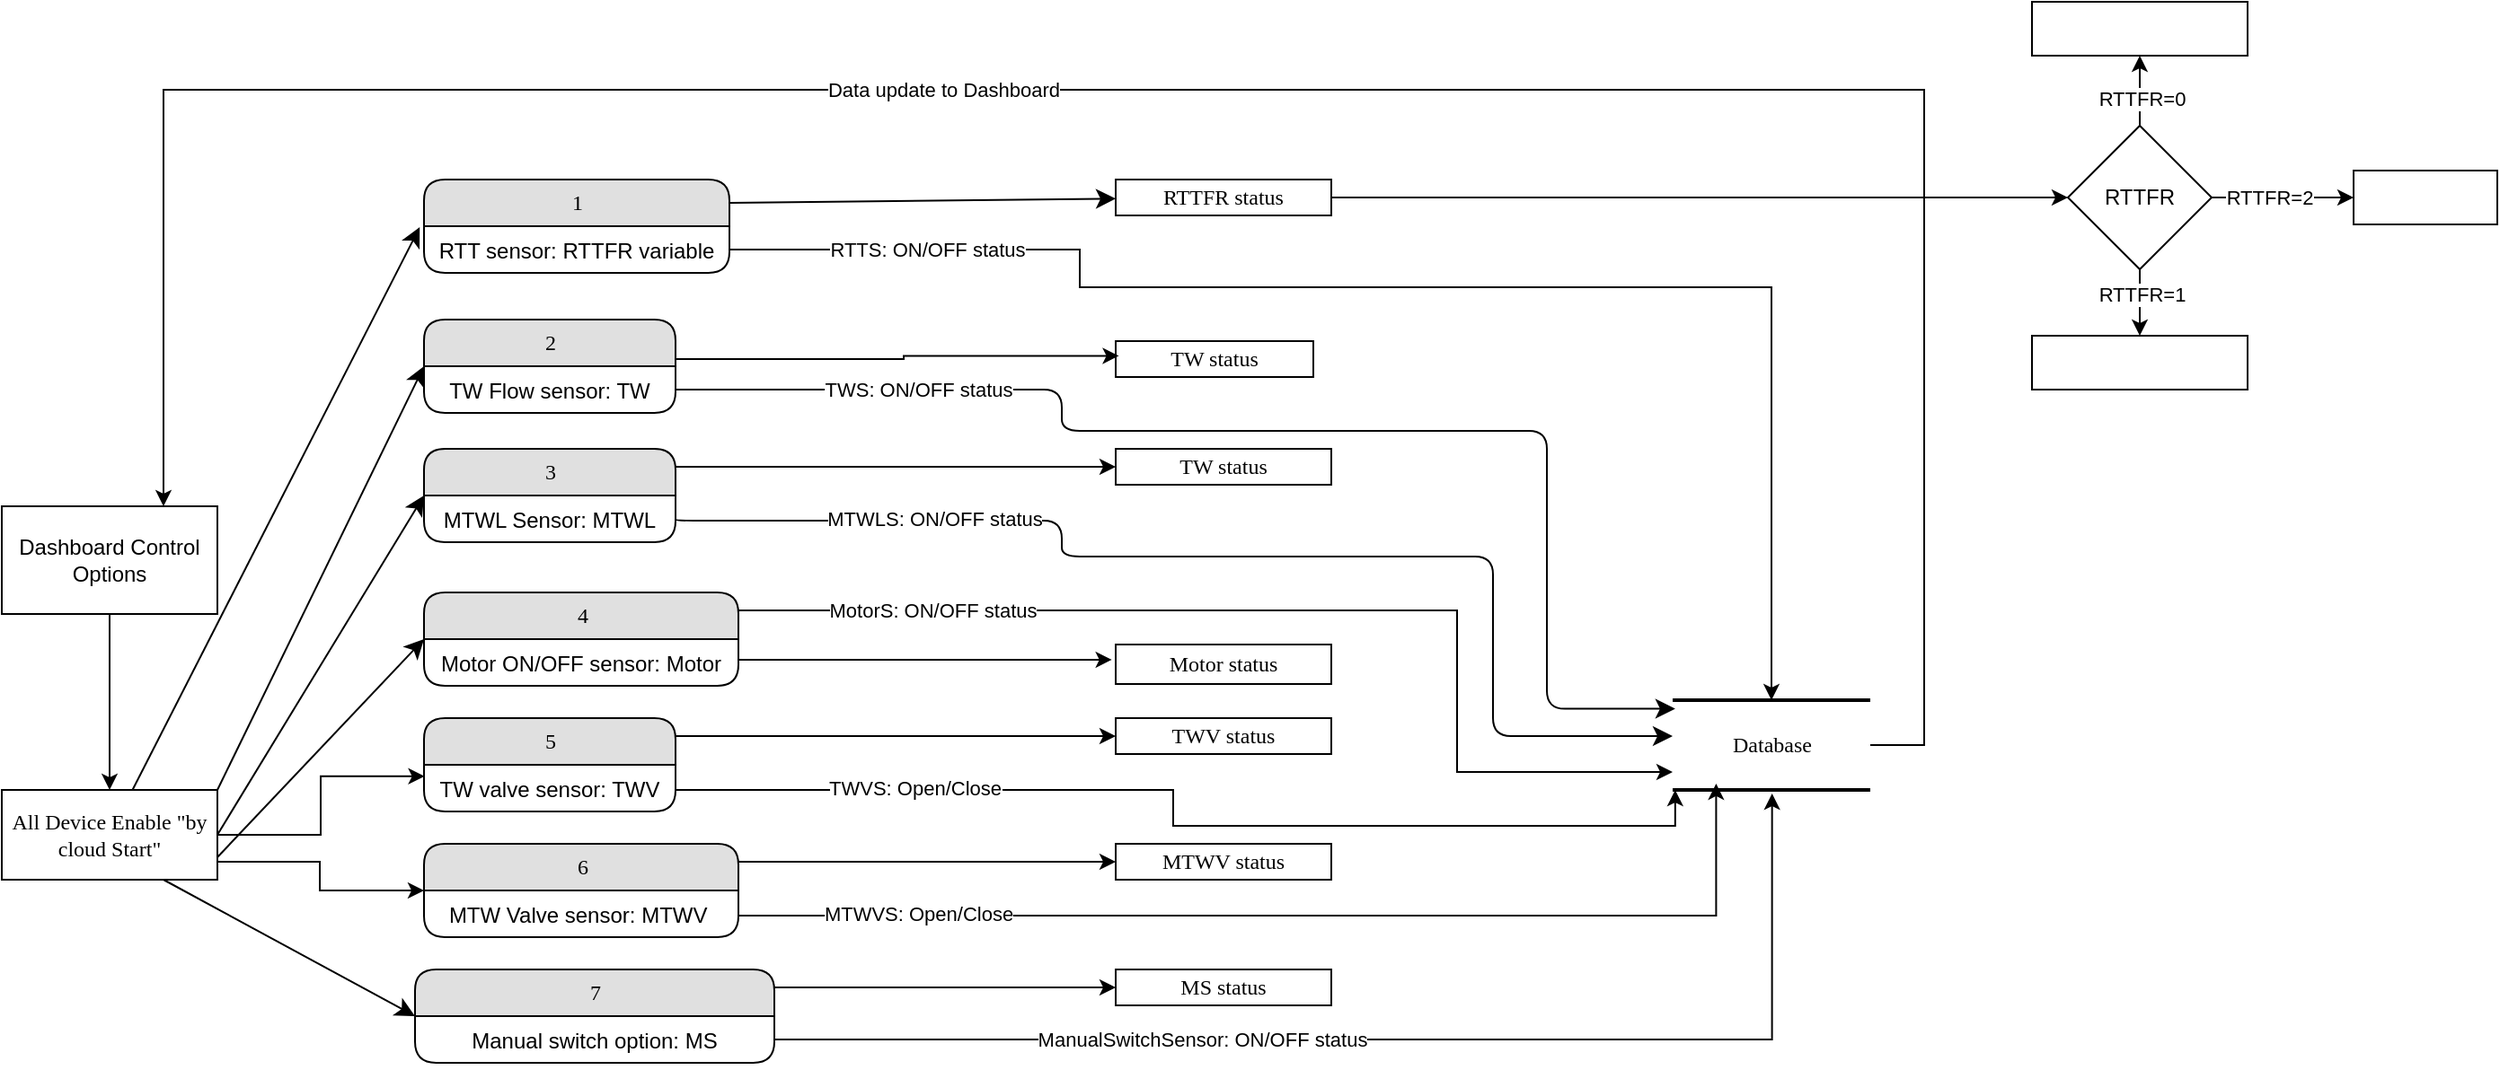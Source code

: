 <mxfile version="26.0.5">
  <diagram name="Page-1" id="52a04d89-c75d-2922-d76d-85b35f80e030">
    <mxGraphModel dx="1112" dy="1321" grid="1" gridSize="10" guides="1" tooltips="1" connect="1" arrows="1" fold="1" page="1" pageScale="1" pageWidth="1100" pageHeight="850" background="none" math="0" shadow="0">
      <root>
        <mxCell id="0" />
        <mxCell id="1" parent="0" />
        <mxCell id="dTGAiHR_OEUd41CjqDOk-23" style="edgeStyle=orthogonalEdgeStyle;rounded=0;orthogonalLoop=1;jettySize=auto;html=1;entryX=0.75;entryY=0;entryDx=0;entryDy=0;" edge="1" parent="1" source="21ea969265ad0168-30" target="dTGAiHR_OEUd41CjqDOk-20">
          <mxGeometry relative="1" as="geometry">
            <Array as="points">
              <mxPoint x="1130" y="-65" />
              <mxPoint x="1130" y="-430" />
              <mxPoint x="150" y="-430" />
            </Array>
          </mxGeometry>
        </mxCell>
        <mxCell id="dTGAiHR_OEUd41CjqDOk-28" value="Data update to Dashboard" style="edgeLabel;html=1;align=center;verticalAlign=middle;resizable=0;points=[];" vertex="1" connectable="0" parent="dTGAiHR_OEUd41CjqDOk-23">
          <mxGeometry x="-0.513" y="1" relative="1" as="geometry">
            <mxPoint x="-545" y="-4" as="offset" />
          </mxGeometry>
        </mxCell>
        <mxCell id="21ea969265ad0168-30" value="Database" style="html=1;rounded=0;shadow=0;comic=0;labelBackgroundColor=none;strokeWidth=2;fontFamily=Verdana;fontSize=12;align=center;shape=mxgraph.ios7ui.horLines;" parent="1" vertex="1">
          <mxGeometry x="990" y="-90" width="110" height="50" as="geometry" />
        </mxCell>
        <mxCell id="dTGAiHR_OEUd41CjqDOk-65" style="edgeStyle=orthogonalEdgeStyle;rounded=0;orthogonalLoop=1;jettySize=auto;html=1;entryX=0;entryY=0.5;entryDx=0;entryDy=0;" edge="1" parent="1" source="17472293e6e8944d-29" target="dTGAiHR_OEUd41CjqDOk-66">
          <mxGeometry relative="1" as="geometry">
            <mxPoint x="1240" y="-370" as="targetPoint" />
          </mxGeometry>
        </mxCell>
        <mxCell id="17472293e6e8944d-29" value="RTTFR status" style="whiteSpace=wrap;html=1;rounded=0;shadow=0;comic=0;labelBackgroundColor=none;strokeWidth=1;fontFamily=Verdana;fontSize=12;align=center;" parent="1" vertex="1">
          <mxGeometry x="680" y="-380" width="120" height="20" as="geometry" />
        </mxCell>
        <mxCell id="1fdf3b25b50cf41e-27" style="edgeStyle=none;html=1;labelBackgroundColor=none;startFill=0;startSize=8;endFill=1;endSize=8;fontFamily=Verdana;fontSize=12;entryX=-0.014;entryY=0.021;entryDx=0;entryDy=0;entryPerimeter=0;" parent="1" source="17472293e6e8944d-30" target="1fdf3b25b50cf41e-2" edge="1">
          <mxGeometry relative="1" as="geometry" />
        </mxCell>
        <mxCell id="dTGAiHR_OEUd41CjqDOk-44" style="edgeStyle=orthogonalEdgeStyle;rounded=0;orthogonalLoop=1;jettySize=auto;html=1;entryX=0;entryY=0.5;entryDx=0;entryDy=0;" edge="1" parent="1" source="17472293e6e8944d-30" target="dTGAiHR_OEUd41CjqDOk-41">
          <mxGeometry relative="1" as="geometry">
            <Array as="points">
              <mxPoint x="237" />
              <mxPoint x="237" y="16" />
            </Array>
          </mxGeometry>
        </mxCell>
        <mxCell id="17472293e6e8944d-30" value="All Device Enable &quot;by cloud Start&quot;" style="whiteSpace=wrap;html=1;rounded=0;shadow=0;comic=0;labelBackgroundColor=none;strokeWidth=1;fontFamily=Verdana;fontSize=12;align=center;" parent="1" vertex="1">
          <mxGeometry x="60" y="-40" width="120" height="50" as="geometry" />
        </mxCell>
        <mxCell id="1fdf3b25b50cf41e-28" style="edgeStyle=none;html=1;labelBackgroundColor=none;startFill=0;startSize=8;endFill=1;endSize=8;fontFamily=Verdana;fontSize=12;exitX=1;exitY=0.25;exitDx=0;exitDy=0;" parent="1" source="1fdf3b25b50cf41e-1" target="17472293e6e8944d-29" edge="1">
          <mxGeometry relative="1" as="geometry" />
        </mxCell>
        <mxCell id="1fdf3b25b50cf41e-1" value="1" style="swimlane;html=1;fontStyle=0;childLayout=stackLayout;horizontal=1;startSize=26;fillColor=#e0e0e0;horizontalStack=0;resizeParent=1;resizeLast=0;collapsible=1;marginBottom=0;swimlaneFillColor=#ffffff;align=center;rounded=1;shadow=0;comic=0;labelBackgroundColor=none;strokeWidth=1;fontFamily=Verdana;fontSize=12" parent="1" vertex="1">
          <mxGeometry x="295" y="-380" width="170" height="52" as="geometry" />
        </mxCell>
        <mxCell id="1fdf3b25b50cf41e-2" value="RTT sensor: RTTFR variable" style="text;html=1;strokeColor=none;fillColor=none;spacingLeft=4;spacingRight=4;whiteSpace=wrap;overflow=hidden;rotatable=0;points=[[0,0.5],[1,0.5]];portConstraint=eastwest;align=center;" parent="1fdf3b25b50cf41e-1" vertex="1">
          <mxGeometry y="26" width="170" height="26" as="geometry" />
        </mxCell>
        <mxCell id="dTGAiHR_OEUd41CjqDOk-2" value="2" style="swimlane;html=1;fontStyle=0;childLayout=stackLayout;horizontal=1;startSize=26;fillColor=#e0e0e0;horizontalStack=0;resizeParent=1;resizeLast=0;collapsible=1;marginBottom=0;swimlaneFillColor=#ffffff;align=center;rounded=1;shadow=0;comic=0;labelBackgroundColor=none;strokeWidth=1;fontFamily=Verdana;fontSize=12" vertex="1" parent="1">
          <mxGeometry x="295" y="-302" width="140" height="52" as="geometry" />
        </mxCell>
        <mxCell id="dTGAiHR_OEUd41CjqDOk-3" value="TW Flow sensor: TW" style="text;html=1;strokeColor=none;fillColor=none;spacingLeft=4;spacingRight=4;whiteSpace=wrap;overflow=hidden;rotatable=0;points=[[0,0.5],[1,0.5]];portConstraint=eastwest;align=center;" vertex="1" parent="dTGAiHR_OEUd41CjqDOk-2">
          <mxGeometry y="26" width="140" height="26" as="geometry" />
        </mxCell>
        <mxCell id="dTGAiHR_OEUd41CjqDOk-4" style="edgeStyle=none;html=1;labelBackgroundColor=none;startFill=0;startSize=8;endFill=1;endSize=8;fontFamily=Verdana;fontSize=12;entryX=0;entryY=0.5;entryDx=0;entryDy=0;exitX=1;exitY=0;exitDx=0;exitDy=0;" edge="1" parent="1" source="17472293e6e8944d-30" target="dTGAiHR_OEUd41CjqDOk-2">
          <mxGeometry relative="1" as="geometry">
            <mxPoint x="161" y="65" as="sourcePoint" />
            <mxPoint x="298" y="-43" as="targetPoint" />
          </mxGeometry>
        </mxCell>
        <mxCell id="dTGAiHR_OEUd41CjqDOk-34" style="edgeStyle=orthogonalEdgeStyle;rounded=0;orthogonalLoop=1;jettySize=auto;html=1;" edge="1" parent="1" source="dTGAiHR_OEUd41CjqDOk-5" target="dTGAiHR_OEUd41CjqDOk-32">
          <mxGeometry relative="1" as="geometry">
            <Array as="points">
              <mxPoint x="550" y="-220" />
              <mxPoint x="550" y="-220" />
            </Array>
          </mxGeometry>
        </mxCell>
        <mxCell id="dTGAiHR_OEUd41CjqDOk-5" value="3" style="swimlane;html=1;fontStyle=0;childLayout=stackLayout;horizontal=1;startSize=26;fillColor=#e0e0e0;horizontalStack=0;resizeParent=1;resizeLast=0;collapsible=1;marginBottom=0;swimlaneFillColor=#ffffff;align=center;rounded=1;shadow=0;comic=0;labelBackgroundColor=none;strokeWidth=1;fontFamily=Verdana;fontSize=12" vertex="1" parent="1">
          <mxGeometry x="295" y="-230" width="140" height="52" as="geometry" />
        </mxCell>
        <mxCell id="dTGAiHR_OEUd41CjqDOk-6" value="MTWL Sensor: MTWL" style="text;html=1;strokeColor=none;fillColor=none;spacingLeft=4;spacingRight=4;whiteSpace=wrap;overflow=hidden;rotatable=0;points=[[0,0.5],[1,0.5]];portConstraint=eastwest;align=center;" vertex="1" parent="dTGAiHR_OEUd41CjqDOk-5">
          <mxGeometry y="26" width="140" height="26" as="geometry" />
        </mxCell>
        <mxCell id="dTGAiHR_OEUd41CjqDOk-7" style="edgeStyle=none;html=1;labelBackgroundColor=none;startFill=0;startSize=8;endFill=1;endSize=8;fontFamily=Verdana;fontSize=12;entryX=0;entryY=0.5;entryDx=0;entryDy=0;exitX=1;exitY=0.5;exitDx=0;exitDy=0;" edge="1" parent="1" target="dTGAiHR_OEUd41CjqDOk-5" source="17472293e6e8944d-30">
          <mxGeometry relative="1" as="geometry">
            <mxPoint x="180" y="154" as="sourcePoint" />
            <mxPoint x="298" y="43" as="targetPoint" />
          </mxGeometry>
        </mxCell>
        <mxCell id="dTGAiHR_OEUd41CjqDOk-8" value="4" style="swimlane;html=1;fontStyle=0;childLayout=stackLayout;horizontal=1;startSize=26;fillColor=#e0e0e0;horizontalStack=0;resizeParent=1;resizeLast=0;collapsible=1;marginBottom=0;swimlaneFillColor=#ffffff;align=center;rounded=1;shadow=0;comic=0;labelBackgroundColor=none;strokeWidth=1;fontFamily=Verdana;fontSize=12" vertex="1" parent="1">
          <mxGeometry x="295" y="-150" width="175" height="52" as="geometry" />
        </mxCell>
        <mxCell id="dTGAiHR_OEUd41CjqDOk-9" value="Motor ON/OFF sensor: Motor" style="text;html=1;strokeColor=none;fillColor=none;spacingLeft=4;spacingRight=4;whiteSpace=wrap;overflow=hidden;rotatable=0;points=[[0,0.5],[1,0.5]];portConstraint=eastwest;align=center;" vertex="1" parent="dTGAiHR_OEUd41CjqDOk-8">
          <mxGeometry y="26" width="175" height="26" as="geometry" />
        </mxCell>
        <mxCell id="dTGAiHR_OEUd41CjqDOk-10" style="edgeStyle=none;html=1;labelBackgroundColor=none;startFill=0;startSize=8;endFill=1;endSize=8;fontFamily=Verdana;fontSize=12;entryX=0;entryY=0.5;entryDx=0;entryDy=0;exitX=1;exitY=0.75;exitDx=0;exitDy=0;" edge="1" parent="1" target="dTGAiHR_OEUd41CjqDOk-8" source="17472293e6e8944d-30">
          <mxGeometry relative="1" as="geometry">
            <mxPoint x="180" y="144" as="sourcePoint" />
            <mxPoint x="298" y="33" as="targetPoint" />
          </mxGeometry>
        </mxCell>
        <mxCell id="dTGAiHR_OEUd41CjqDOk-61" style="edgeStyle=orthogonalEdgeStyle;rounded=0;orthogonalLoop=1;jettySize=auto;html=1;entryX=0;entryY=0.5;entryDx=0;entryDy=0;" edge="1" parent="1" source="dTGAiHR_OEUd41CjqDOk-12" target="dTGAiHR_OEUd41CjqDOk-60">
          <mxGeometry relative="1" as="geometry">
            <Array as="points">
              <mxPoint x="530" y="70" />
              <mxPoint x="530" y="70" />
            </Array>
          </mxGeometry>
        </mxCell>
        <mxCell id="dTGAiHR_OEUd41CjqDOk-12" value="7" style="swimlane;html=1;fontStyle=0;childLayout=stackLayout;horizontal=1;startSize=26;fillColor=#e0e0e0;horizontalStack=0;resizeParent=1;resizeLast=0;collapsible=1;marginBottom=0;swimlaneFillColor=#ffffff;align=center;rounded=1;shadow=0;comic=0;labelBackgroundColor=none;strokeWidth=1;fontFamily=Verdana;fontSize=12" vertex="1" parent="1">
          <mxGeometry x="290" y="60" width="200" height="52" as="geometry" />
        </mxCell>
        <mxCell id="dTGAiHR_OEUd41CjqDOk-13" value="Manual switch option: MS" style="text;html=1;strokeColor=none;fillColor=none;spacingLeft=4;spacingRight=4;whiteSpace=wrap;overflow=hidden;rotatable=0;points=[[0,0.5],[1,0.5]];portConstraint=eastwest;align=center;" vertex="1" parent="dTGAiHR_OEUd41CjqDOk-12">
          <mxGeometry y="26" width="200" height="26" as="geometry" />
        </mxCell>
        <mxCell id="dTGAiHR_OEUd41CjqDOk-14" style="edgeStyle=none;html=1;labelBackgroundColor=none;startFill=0;startSize=8;endFill=1;endSize=8;fontFamily=Verdana;fontSize=12;entryX=0;entryY=0.5;entryDx=0;entryDy=0;exitX=0.75;exitY=1;exitDx=0;exitDy=0;" edge="1" parent="1" source="17472293e6e8944d-30" target="dTGAiHR_OEUd41CjqDOk-12">
          <mxGeometry relative="1" as="geometry">
            <mxPoint x="190" y="115" as="sourcePoint" />
            <mxPoint x="290" y="52" as="targetPoint" />
          </mxGeometry>
        </mxCell>
        <mxCell id="dTGAiHR_OEUd41CjqDOk-15" style="edgeStyle=orthogonalEdgeStyle;html=1;labelBackgroundColor=none;startFill=0;startSize=8;endFill=1;endSize=8;fontFamily=Verdana;fontSize=12;exitX=1;exitY=0.5;exitDx=0;exitDy=0;entryX=0.013;entryY=0.095;entryDx=0;entryDy=0;entryPerimeter=0;" edge="1" parent="1" source="dTGAiHR_OEUd41CjqDOk-3" target="21ea969265ad0168-30">
          <mxGeometry relative="1" as="geometry">
            <Array as="points">
              <mxPoint x="650" y="-263" />
              <mxPoint x="650" y="-240" />
              <mxPoint x="920" y="-240" />
              <mxPoint x="920" y="-85" />
            </Array>
            <mxPoint x="460" y="-154" as="sourcePoint" />
            <mxPoint x="920" y="142" as="targetPoint" />
          </mxGeometry>
        </mxCell>
        <mxCell id="dTGAiHR_OEUd41CjqDOk-27" value="TWS: ON/OFF status" style="edgeLabel;html=1;align=center;verticalAlign=middle;resizable=0;points=[];" vertex="1" connectable="0" parent="dTGAiHR_OEUd41CjqDOk-15">
          <mxGeometry x="0.13" y="1" relative="1" as="geometry">
            <mxPoint x="-257" y="-22" as="offset" />
          </mxGeometry>
        </mxCell>
        <mxCell id="dTGAiHR_OEUd41CjqDOk-16" style="edgeStyle=orthogonalEdgeStyle;html=1;labelBackgroundColor=none;startFill=0;startSize=8;endFill=1;endSize=8;fontFamily=Verdana;fontSize=12;exitX=1;exitY=0.5;exitDx=0;exitDy=0;entryX=0;entryY=0.4;entryDx=0;entryDy=0;entryPerimeter=0;" edge="1" parent="1" source="dTGAiHR_OEUd41CjqDOk-6" target="21ea969265ad0168-30">
          <mxGeometry relative="1" as="geometry">
            <Array as="points">
              <mxPoint x="435" y="-190" />
              <mxPoint x="650" y="-190" />
              <mxPoint x="650" y="-170" />
              <mxPoint x="890" y="-170" />
              <mxPoint x="890" y="-70" />
            </Array>
            <mxPoint x="440" y="-180.0" as="sourcePoint" />
            <mxPoint x="990" y="-56.952" as="targetPoint" />
          </mxGeometry>
        </mxCell>
        <mxCell id="dTGAiHR_OEUd41CjqDOk-46" value="MTWLS: ON/OFF status" style="edgeLabel;html=1;align=center;verticalAlign=middle;resizable=0;points=[];" vertex="1" connectable="0" parent="dTGAiHR_OEUd41CjqDOk-16">
          <mxGeometry x="-0.145" y="-2" relative="1" as="geometry">
            <mxPoint x="-124" y="-23" as="offset" />
          </mxGeometry>
        </mxCell>
        <mxCell id="dTGAiHR_OEUd41CjqDOk-17" style="edgeStyle=orthogonalEdgeStyle;rounded=0;orthogonalLoop=1;jettySize=auto;html=1;exitX=1;exitY=0.5;exitDx=0;exitDy=0;" edge="1" parent="1" source="1fdf3b25b50cf41e-2" target="21ea969265ad0168-30">
          <mxGeometry relative="1" as="geometry">
            <Array as="points">
              <mxPoint x="660" y="-341" />
              <mxPoint x="660" y="-320" />
              <mxPoint x="1045" y="-320" />
            </Array>
          </mxGeometry>
        </mxCell>
        <mxCell id="dTGAiHR_OEUd41CjqDOk-26" value="RTTS: ON/OFF status" style="edgeLabel;html=1;align=center;verticalAlign=middle;resizable=0;points=[];" vertex="1" connectable="0" parent="dTGAiHR_OEUd41CjqDOk-17">
          <mxGeometry x="-0.027" y="3" relative="1" as="geometry">
            <mxPoint x="-274" y="-18" as="offset" />
          </mxGeometry>
        </mxCell>
        <mxCell id="dTGAiHR_OEUd41CjqDOk-18" style="edgeStyle=orthogonalEdgeStyle;rounded=0;orthogonalLoop=1;jettySize=auto;html=1;exitX=1;exitY=0.25;exitDx=0;exitDy=0;" edge="1" parent="1" source="dTGAiHR_OEUd41CjqDOk-8" target="21ea969265ad0168-30">
          <mxGeometry relative="1" as="geometry">
            <mxPoint x="980" y="-50" as="targetPoint" />
            <Array as="points">
              <mxPoint x="470" y="-140" />
              <mxPoint x="870" y="-140" />
              <mxPoint x="870" y="-50" />
            </Array>
          </mxGeometry>
        </mxCell>
        <mxCell id="dTGAiHR_OEUd41CjqDOk-30" value="MotorS: ON/OFF status" style="edgeLabel;html=1;align=center;verticalAlign=middle;resizable=0;points=[];" vertex="1" connectable="0" parent="dTGAiHR_OEUd41CjqDOk-18">
          <mxGeometry x="-0.257" y="-2" relative="1" as="geometry">
            <mxPoint x="-117" y="-2" as="offset" />
          </mxGeometry>
        </mxCell>
        <mxCell id="dTGAiHR_OEUd41CjqDOk-19" style="edgeStyle=orthogonalEdgeStyle;rounded=0;orthogonalLoop=1;jettySize=auto;html=1;entryX=0.503;entryY=1.04;entryDx=0;entryDy=0;entryPerimeter=0;" edge="1" parent="1" source="dTGAiHR_OEUd41CjqDOk-13" target="21ea969265ad0168-30">
          <mxGeometry relative="1" as="geometry" />
        </mxCell>
        <mxCell id="dTGAiHR_OEUd41CjqDOk-31" value="ManualSwitchSensor: ON/OFF status" style="edgeLabel;html=1;align=center;verticalAlign=middle;resizable=0;points=[];" vertex="1" connectable="0" parent="dTGAiHR_OEUd41CjqDOk-19">
          <mxGeometry x="-0.313" relative="1" as="geometry">
            <mxPoint as="offset" />
          </mxGeometry>
        </mxCell>
        <mxCell id="dTGAiHR_OEUd41CjqDOk-21" value="" style="edgeStyle=orthogonalEdgeStyle;rounded=0;orthogonalLoop=1;jettySize=auto;html=1;" edge="1" parent="1" source="dTGAiHR_OEUd41CjqDOk-20" target="17472293e6e8944d-30">
          <mxGeometry relative="1" as="geometry" />
        </mxCell>
        <mxCell id="dTGAiHR_OEUd41CjqDOk-20" value="Dashboard Control Options" style="rounded=0;whiteSpace=wrap;html=1;" vertex="1" parent="1">
          <mxGeometry x="60" y="-198" width="120" height="60" as="geometry" />
        </mxCell>
        <mxCell id="dTGAiHR_OEUd41CjqDOk-25" value="TW status" style="whiteSpace=wrap;html=1;rounded=0;shadow=0;comic=0;labelBackgroundColor=none;strokeWidth=1;fontFamily=Verdana;fontSize=12;align=center;" vertex="1" parent="1">
          <mxGeometry x="680" y="-290" width="110" height="20" as="geometry" />
        </mxCell>
        <mxCell id="dTGAiHR_OEUd41CjqDOk-32" value="TW status" style="whiteSpace=wrap;html=1;rounded=0;shadow=0;comic=0;labelBackgroundColor=none;strokeWidth=1;fontFamily=Verdana;fontSize=12;align=center;" vertex="1" parent="1">
          <mxGeometry x="680" y="-230" width="120" height="20" as="geometry" />
        </mxCell>
        <mxCell id="dTGAiHR_OEUd41CjqDOk-35" value="Motor status" style="whiteSpace=wrap;html=1;rounded=0;shadow=0;comic=0;labelBackgroundColor=none;strokeWidth=1;fontFamily=Verdana;fontSize=12;align=center;" vertex="1" parent="1">
          <mxGeometry x="680" y="-121" width="120" height="22" as="geometry" />
        </mxCell>
        <mxCell id="dTGAiHR_OEUd41CjqDOk-55" style="edgeStyle=orthogonalEdgeStyle;rounded=0;orthogonalLoop=1;jettySize=auto;html=1;entryX=0;entryY=0.5;entryDx=0;entryDy=0;" edge="1" parent="1" source="dTGAiHR_OEUd41CjqDOk-39" target="dTGAiHR_OEUd41CjqDOk-54">
          <mxGeometry relative="1" as="geometry">
            <Array as="points">
              <mxPoint x="490" y="-70" />
              <mxPoint x="490" y="-70" />
            </Array>
          </mxGeometry>
        </mxCell>
        <mxCell id="dTGAiHR_OEUd41CjqDOk-39" value="5" style="swimlane;html=1;fontStyle=0;childLayout=stackLayout;horizontal=1;startSize=26;fillColor=#e0e0e0;horizontalStack=0;resizeParent=1;resizeLast=0;collapsible=1;marginBottom=0;swimlaneFillColor=#ffffff;align=center;rounded=1;shadow=0;comic=0;labelBackgroundColor=none;strokeWidth=1;fontFamily=Verdana;fontSize=12" vertex="1" parent="1">
          <mxGeometry x="295" y="-80" width="140" height="52" as="geometry" />
        </mxCell>
        <mxCell id="dTGAiHR_OEUd41CjqDOk-40" value="TW valve sensor: TWV" style="text;html=1;strokeColor=none;fillColor=none;spacingLeft=4;spacingRight=4;whiteSpace=wrap;overflow=hidden;rotatable=0;points=[[0,0.5],[1,0.5]];portConstraint=eastwest;align=center;" vertex="1" parent="dTGAiHR_OEUd41CjqDOk-39">
          <mxGeometry y="26" width="140" height="26" as="geometry" />
        </mxCell>
        <mxCell id="dTGAiHR_OEUd41CjqDOk-41" value="6" style="swimlane;html=1;fontStyle=0;childLayout=stackLayout;horizontal=1;startSize=26;fillColor=#e0e0e0;horizontalStack=0;resizeParent=1;resizeLast=0;collapsible=1;marginBottom=0;swimlaneFillColor=#ffffff;align=center;rounded=1;shadow=0;comic=0;labelBackgroundColor=none;strokeWidth=1;fontFamily=Verdana;fontSize=12" vertex="1" parent="1">
          <mxGeometry x="295" y="-10" width="175" height="52" as="geometry" />
        </mxCell>
        <mxCell id="dTGAiHR_OEUd41CjqDOk-42" value="MTW Valve sensor: MTWV&amp;nbsp;" style="text;html=1;strokeColor=none;fillColor=none;spacingLeft=4;spacingRight=4;whiteSpace=wrap;overflow=hidden;rotatable=0;points=[[0,0.5],[1,0.5]];portConstraint=eastwest;align=center;" vertex="1" parent="dTGAiHR_OEUd41CjqDOk-41">
          <mxGeometry y="26" width="175" height="26" as="geometry" />
        </mxCell>
        <mxCell id="dTGAiHR_OEUd41CjqDOk-45" style="edgeStyle=orthogonalEdgeStyle;rounded=0;orthogonalLoop=1;jettySize=auto;html=1;entryX=0.002;entryY=0.247;entryDx=0;entryDy=0;entryPerimeter=0;" edge="1" parent="1" source="17472293e6e8944d-30" target="dTGAiHR_OEUd41CjqDOk-40">
          <mxGeometry relative="1" as="geometry" />
        </mxCell>
        <mxCell id="dTGAiHR_OEUd41CjqDOk-47" style="edgeStyle=orthogonalEdgeStyle;rounded=0;orthogonalLoop=1;jettySize=auto;html=1;entryX=0.013;entryY=1.001;entryDx=0;entryDy=0;entryPerimeter=0;" edge="1" parent="1" source="dTGAiHR_OEUd41CjqDOk-39" target="21ea969265ad0168-30">
          <mxGeometry relative="1" as="geometry">
            <Array as="points">
              <mxPoint x="712" y="-40" />
              <mxPoint x="712" y="-20" />
              <mxPoint x="991" y="-20" />
            </Array>
          </mxGeometry>
        </mxCell>
        <mxCell id="dTGAiHR_OEUd41CjqDOk-53" value="TWVS: Open/Close" style="edgeLabel;html=1;align=center;verticalAlign=middle;resizable=0;points=[];" vertex="1" connectable="0" parent="dTGAiHR_OEUd41CjqDOk-47">
          <mxGeometry x="-0.671" y="1" relative="1" as="geometry">
            <mxPoint x="35" as="offset" />
          </mxGeometry>
        </mxCell>
        <mxCell id="dTGAiHR_OEUd41CjqDOk-50" style="edgeStyle=orthogonalEdgeStyle;rounded=0;orthogonalLoop=1;jettySize=auto;html=1;entryX=0.016;entryY=0.41;entryDx=0;entryDy=0;entryPerimeter=0;" edge="1" parent="1" source="dTGAiHR_OEUd41CjqDOk-2" target="dTGAiHR_OEUd41CjqDOk-25">
          <mxGeometry relative="1" as="geometry">
            <Array as="points">
              <mxPoint x="562" y="-280" />
              <mxPoint x="562" y="-281" />
            </Array>
          </mxGeometry>
        </mxCell>
        <mxCell id="dTGAiHR_OEUd41CjqDOk-52" style="edgeStyle=orthogonalEdgeStyle;rounded=0;orthogonalLoop=1;jettySize=auto;html=1;entryX=-0.018;entryY=0.385;entryDx=0;entryDy=0;entryPerimeter=0;" edge="1" parent="1" source="dTGAiHR_OEUd41CjqDOk-9" target="dTGAiHR_OEUd41CjqDOk-35">
          <mxGeometry relative="1" as="geometry">
            <Array as="points">
              <mxPoint x="558" y="-112" />
            </Array>
          </mxGeometry>
        </mxCell>
        <mxCell id="dTGAiHR_OEUd41CjqDOk-54" value="TWV status" style="whiteSpace=wrap;html=1;rounded=0;shadow=0;comic=0;labelBackgroundColor=none;strokeWidth=1;fontFamily=Verdana;fontSize=12;align=center;" vertex="1" parent="1">
          <mxGeometry x="680" y="-80" width="120" height="20" as="geometry" />
        </mxCell>
        <mxCell id="dTGAiHR_OEUd41CjqDOk-56" style="edgeStyle=orthogonalEdgeStyle;rounded=0;orthogonalLoop=1;jettySize=auto;html=1;entryX=0;entryY=0.5;entryDx=0;entryDy=0;" edge="1" parent="1" target="dTGAiHR_OEUd41CjqDOk-57">
          <mxGeometry relative="1" as="geometry">
            <mxPoint x="470" as="sourcePoint" />
            <Array as="points">
              <mxPoint x="525" />
              <mxPoint x="525" />
            </Array>
          </mxGeometry>
        </mxCell>
        <mxCell id="dTGAiHR_OEUd41CjqDOk-57" value="MTWV status" style="whiteSpace=wrap;html=1;rounded=0;shadow=0;comic=0;labelBackgroundColor=none;strokeWidth=1;fontFamily=Verdana;fontSize=12;align=center;" vertex="1" parent="1">
          <mxGeometry x="680" y="-10" width="120" height="20" as="geometry" />
        </mxCell>
        <mxCell id="dTGAiHR_OEUd41CjqDOk-58" style="edgeStyle=orthogonalEdgeStyle;rounded=0;orthogonalLoop=1;jettySize=auto;html=1;entryX=0.22;entryY=0.929;entryDx=0;entryDy=0;entryPerimeter=0;" edge="1" parent="1" source="dTGAiHR_OEUd41CjqDOk-41" target="21ea969265ad0168-30">
          <mxGeometry relative="1" as="geometry">
            <Array as="points">
              <mxPoint x="1014" y="30" />
            </Array>
          </mxGeometry>
        </mxCell>
        <mxCell id="dTGAiHR_OEUd41CjqDOk-59" value="MTWVS: Open/Close" style="edgeLabel;html=1;align=center;verticalAlign=middle;resizable=0;points=[];" vertex="1" connectable="0" parent="dTGAiHR_OEUd41CjqDOk-58">
          <mxGeometry x="-0.511" y="-2" relative="1" as="geometry">
            <mxPoint x="-51" y="-3" as="offset" />
          </mxGeometry>
        </mxCell>
        <mxCell id="dTGAiHR_OEUd41CjqDOk-60" value="MS status" style="whiteSpace=wrap;html=1;rounded=0;shadow=0;comic=0;labelBackgroundColor=none;strokeWidth=1;fontFamily=Verdana;fontSize=12;align=center;" vertex="1" parent="1">
          <mxGeometry x="680" y="60" width="120" height="20" as="geometry" />
        </mxCell>
        <mxCell id="dTGAiHR_OEUd41CjqDOk-68" value="" style="edgeStyle=orthogonalEdgeStyle;rounded=0;orthogonalLoop=1;jettySize=auto;html=1;" edge="1" parent="1" source="dTGAiHR_OEUd41CjqDOk-66" target="dTGAiHR_OEUd41CjqDOk-67">
          <mxGeometry relative="1" as="geometry" />
        </mxCell>
        <mxCell id="dTGAiHR_OEUd41CjqDOk-69" value="RTTFR=1" style="edgeLabel;html=1;align=center;verticalAlign=middle;resizable=0;points=[];" vertex="1" connectable="0" parent="dTGAiHR_OEUd41CjqDOk-68">
          <mxGeometry x="0.111" y="1" relative="1" as="geometry">
            <mxPoint y="-4" as="offset" />
          </mxGeometry>
        </mxCell>
        <mxCell id="dTGAiHR_OEUd41CjqDOk-71" value="" style="edgeStyle=orthogonalEdgeStyle;rounded=0;orthogonalLoop=1;jettySize=auto;html=1;" edge="1" parent="1" source="dTGAiHR_OEUd41CjqDOk-66" target="dTGAiHR_OEUd41CjqDOk-70">
          <mxGeometry relative="1" as="geometry" />
        </mxCell>
        <mxCell id="dTGAiHR_OEUd41CjqDOk-72" value="RTTFR=2" style="edgeLabel;html=1;align=center;verticalAlign=middle;resizable=0;points=[];" vertex="1" connectable="0" parent="dTGAiHR_OEUd41CjqDOk-71">
          <mxGeometry x="-0.2" y="-2" relative="1" as="geometry">
            <mxPoint y="-2" as="offset" />
          </mxGeometry>
        </mxCell>
        <mxCell id="dTGAiHR_OEUd41CjqDOk-74" value="" style="edgeStyle=orthogonalEdgeStyle;rounded=0;orthogonalLoop=1;jettySize=auto;html=1;" edge="1" parent="1" source="dTGAiHR_OEUd41CjqDOk-66" target="dTGAiHR_OEUd41CjqDOk-73">
          <mxGeometry relative="1" as="geometry" />
        </mxCell>
        <mxCell id="dTGAiHR_OEUd41CjqDOk-75" value="RTTFR=0" style="edgeLabel;html=1;align=center;verticalAlign=middle;resizable=0;points=[];" vertex="1" connectable="0" parent="dTGAiHR_OEUd41CjqDOk-74">
          <mxGeometry x="-0.25" y="-1" relative="1" as="geometry">
            <mxPoint as="offset" />
          </mxGeometry>
        </mxCell>
        <mxCell id="dTGAiHR_OEUd41CjqDOk-66" value="RTTFR" style="rhombus;whiteSpace=wrap;html=1;" vertex="1" parent="1">
          <mxGeometry x="1210" y="-410" width="80" height="80" as="geometry" />
        </mxCell>
        <mxCell id="dTGAiHR_OEUd41CjqDOk-67" value="" style="rounded=0;whiteSpace=wrap;html=1;" vertex="1" parent="1">
          <mxGeometry x="1190" y="-293" width="120" height="30" as="geometry" />
        </mxCell>
        <mxCell id="dTGAiHR_OEUd41CjqDOk-70" value="" style="rounded=0;whiteSpace=wrap;html=1;" vertex="1" parent="1">
          <mxGeometry x="1369" y="-385" width="80" height="30" as="geometry" />
        </mxCell>
        <mxCell id="dTGAiHR_OEUd41CjqDOk-73" value="" style="rounded=0;whiteSpace=wrap;html=1;" vertex="1" parent="1">
          <mxGeometry x="1190" y="-479" width="120" height="30" as="geometry" />
        </mxCell>
      </root>
    </mxGraphModel>
  </diagram>
</mxfile>

